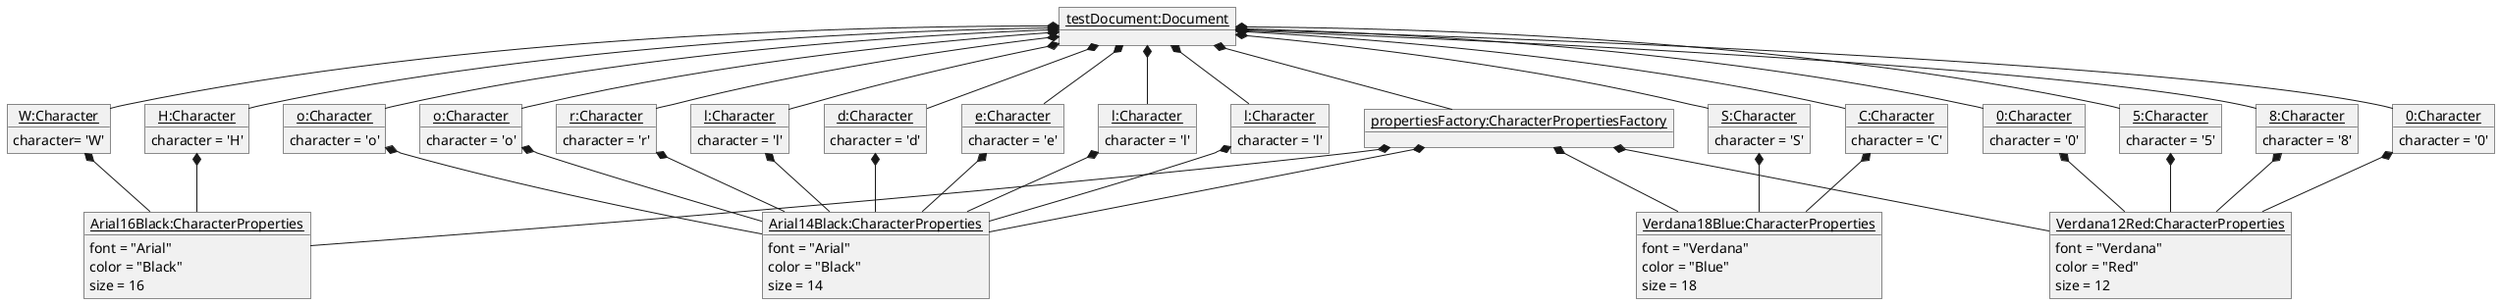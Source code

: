 @startuml
'https://plantuml.com/object-diagram

object "<u>testDocument:Document</u>" as doc{

}
object "<u>propertiesFactory:CharacterPropertiesFactory</u>" as pf{

}
object "<u>H:Character</u>" as H{
character = 'H'
}

object "<u>e:Character</u>" as e{
character = 'e'
}
object "<u>l:Character</u>" as l1{
character = 'l'
}

object "<u>l:Character</u>" as l2{
character = 'l'
}
object "<u>o:Character</u>" as o1{
character = 'o'
}
object "<u>W:Character</u>" as W{
character= 'W'
}
object "<u>o:Character</u>" as o2{
character = 'o'
 }
object "<u>r:Character</u>" as r{
character = 'r'
 }

object "<u>l:Character</u>" as l3{
character = 'l'
}

object "<u>d:Character</u>" as d{
character = 'd'
}

object "<u>C:Character</u>" as C{
character = 'C'
}

object "<u>S:Character</u>" as S{
character = 'S'
}

object "<u>5:Character</u>" as 5{
character = '5'
}

object "<u>8:Character</u>" as 8{
character = '8'
}

object "<u>0:Character</u>" as 01{
character = '0'
}

object "<u>0:Character</u>" as 02{
character = '0'
}

object "<u>Arial16Black:CharacterProperties</u>" as ab16{
font = "Arial"
color = "Black"
size = 16
}

object "<u>Arial14Black:CharacterProperties</u>" as ab14{
font = "Arial"
color = "Black"
size = 14
}

object "<u>Verdana18Blue:CharacterProperties</u>" as vb18{
font = "Verdana"
color = "Blue"
size = 18
}

object "<u>Verdana12Red:CharacterProperties</u>" as vr12{
font = "Verdana"
color = "Red"
size = 12
}

doc *-- pf
doc *-- H
doc *-- e
doc *-- l1
doc *-- l2
doc *-- o1
doc *-- W
doc *-- o2
doc *-- r
doc *-- l3
doc *-- d
doc *-- C
doc *-- S
doc *-- 5
doc *-- 8
doc *-- 01
doc *-- 02

pf *-- ab16
pf *-- ab14
pf *-- vb18
pf *-- vr12

H *-- ab16
e *-- ab14
l1 *-- ab14
l2 *-- ab14
o1 *-- ab14
W *-- ab16
o2 *-- ab14
r *-- ab14
l3 *-- ab14
d *-- ab14
C *-- vb18
S *-- vb18
5 *-- vr12
8 *-- vr12
01 *-- vr12
02 *-- vr12



@enduml
